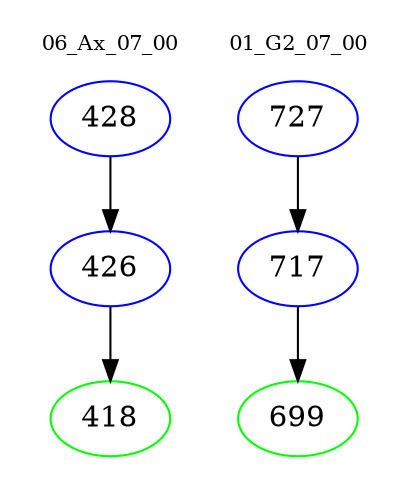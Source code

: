 digraph{
subgraph cluster_0 {
color = white
label = "06_Ax_07_00";
fontsize=10;
T0_428 [label="428", color="blue"]
T0_428 -> T0_426 [color="black"]
T0_426 [label="426", color="blue"]
T0_426 -> T0_418 [color="black"]
T0_418 [label="418", color="green"]
}
subgraph cluster_1 {
color = white
label = "01_G2_07_00";
fontsize=10;
T1_727 [label="727", color="blue"]
T1_727 -> T1_717 [color="black"]
T1_717 [label="717", color="blue"]
T1_717 -> T1_699 [color="black"]
T1_699 [label="699", color="green"]
}
}
